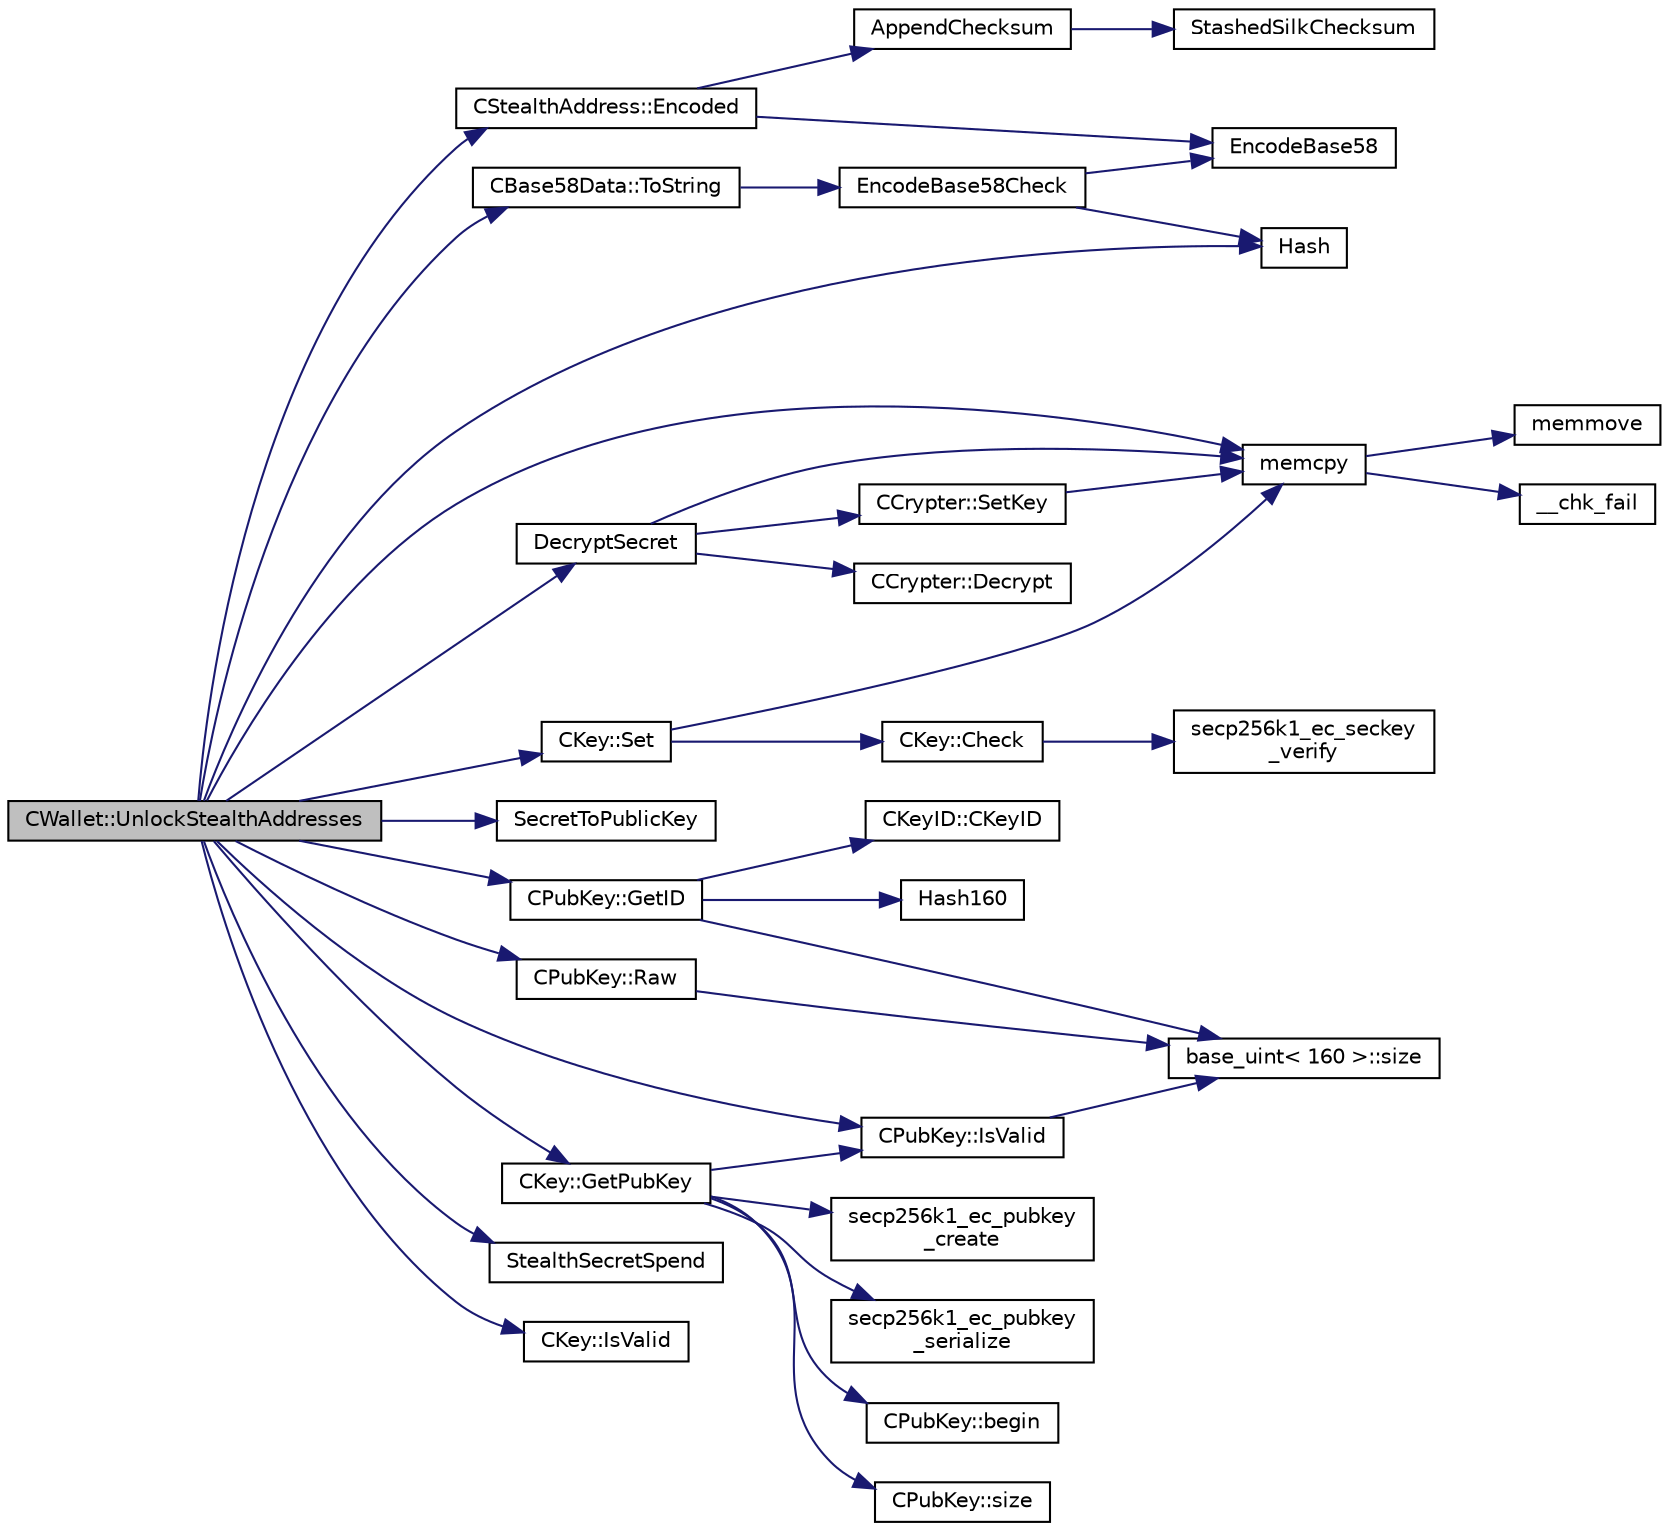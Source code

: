 digraph "CWallet::UnlockStealthAddresses"
{
  edge [fontname="Helvetica",fontsize="10",labelfontname="Helvetica",labelfontsize="10"];
  node [fontname="Helvetica",fontsize="10",shape=record];
  rankdir="LR";
  Node1523 [label="CWallet::UnlockStealthAddresses",height=0.2,width=0.4,color="black", fillcolor="grey75", style="filled", fontcolor="black"];
  Node1523 -> Node1524 [color="midnightblue",fontsize="10",style="solid",fontname="Helvetica"];
  Node1524 [label="CStealthAddress::Encoded",height=0.2,width=0.4,color="black", fillcolor="white", style="filled",URL="$d6/d37/class_c_stealth_address.html#a1318c3f56f64354f4c909380ba692c91"];
  Node1524 -> Node1525 [color="midnightblue",fontsize="10",style="solid",fontname="Helvetica"];
  Node1525 [label="AppendChecksum",height=0.2,width=0.4,color="black", fillcolor="white", style="filled",URL="$db/d2d/stealth_8cpp.html#aa4f182dc0efd181cef81ca75ae960533"];
  Node1525 -> Node1526 [color="midnightblue",fontsize="10",style="solid",fontname="Helvetica"];
  Node1526 [label="StashedSilkChecksum",height=0.2,width=0.4,color="black", fillcolor="white", style="filled",URL="$db/d2d/stealth_8cpp.html#abb79a3b98a10b85daf3f3ff35c1cbfa8"];
  Node1524 -> Node1527 [color="midnightblue",fontsize="10",style="solid",fontname="Helvetica"];
  Node1527 [label="EncodeBase58",height=0.2,width=0.4,color="black", fillcolor="white", style="filled",URL="$db/d9c/base58_8cpp.html#a8d6f0e9d5df175b4966dcede31dc90ad",tooltip="Encode a byte sequence as a base58-encoded string. "];
  Node1523 -> Node1528 [color="midnightblue",fontsize="10",style="solid",fontname="Helvetica"];
  Node1528 [label="Hash",height=0.2,width=0.4,color="black", fillcolor="white", style="filled",URL="$db/dfb/hash_8h.html#ab3f6c437460137530d86e09c2c102e99"];
  Node1523 -> Node1529 [color="midnightblue",fontsize="10",style="solid",fontname="Helvetica"];
  Node1529 [label="DecryptSecret",height=0.2,width=0.4,color="black", fillcolor="white", style="filled",URL="$d3/d05/crypter_8cpp.html#aded00aa7498a7485a00e77a20856b3e4"];
  Node1529 -> Node1530 [color="midnightblue",fontsize="10",style="solid",fontname="Helvetica"];
  Node1530 [label="memcpy",height=0.2,width=0.4,color="black", fillcolor="white", style="filled",URL="$d5/d9f/glibc__compat_8cpp.html#a0f46826ab0466591e136db24394923cf"];
  Node1530 -> Node1531 [color="midnightblue",fontsize="10",style="solid",fontname="Helvetica"];
  Node1531 [label="memmove",height=0.2,width=0.4,color="black", fillcolor="white", style="filled",URL="$d5/d9f/glibc__compat_8cpp.html#a9778d49e9029dd75bc53ecbbf9f5e9a1"];
  Node1530 -> Node1532 [color="midnightblue",fontsize="10",style="solid",fontname="Helvetica"];
  Node1532 [label="__chk_fail",height=0.2,width=0.4,color="black", fillcolor="white", style="filled",URL="$d5/d9f/glibc__compat_8cpp.html#a424ac71631da5ada2976630ff67051d1"];
  Node1529 -> Node1533 [color="midnightblue",fontsize="10",style="solid",fontname="Helvetica"];
  Node1533 [label="CCrypter::SetKey",height=0.2,width=0.4,color="black", fillcolor="white", style="filled",URL="$d7/d89/class_c_crypter.html#a0d948dd4796e2420e1dd9c1ddbf7974e"];
  Node1533 -> Node1530 [color="midnightblue",fontsize="10",style="solid",fontname="Helvetica"];
  Node1529 -> Node1534 [color="midnightblue",fontsize="10",style="solid",fontname="Helvetica"];
  Node1534 [label="CCrypter::Decrypt",height=0.2,width=0.4,color="black", fillcolor="white", style="filled",URL="$d7/d89/class_c_crypter.html#a4dbabed4975d4435d22c76deac43df7f"];
  Node1523 -> Node1530 [color="midnightblue",fontsize="10",style="solid",fontname="Helvetica"];
  Node1523 -> Node1535 [color="midnightblue",fontsize="10",style="solid",fontname="Helvetica"];
  Node1535 [label="SecretToPublicKey",height=0.2,width=0.4,color="black", fillcolor="white", style="filled",URL="$db/d2d/stealth_8cpp.html#a002000940ba18203d651e6d83164c0e7"];
  Node1523 -> Node1536 [color="midnightblue",fontsize="10",style="solid",fontname="Helvetica"];
  Node1536 [label="CPubKey::GetID",height=0.2,width=0.4,color="black", fillcolor="white", style="filled",URL="$da/d4e/class_c_pub_key.html#a2675f7e6f72eff68e7a5227289feb021"];
  Node1536 -> Node1537 [color="midnightblue",fontsize="10",style="solid",fontname="Helvetica"];
  Node1537 [label="CKeyID::CKeyID",height=0.2,width=0.4,color="black", fillcolor="white", style="filled",URL="$dd/d88/class_c_key_i_d.html#a01dbd3c37820a2ffe89d106c6a7cf53d"];
  Node1536 -> Node1538 [color="midnightblue",fontsize="10",style="solid",fontname="Helvetica"];
  Node1538 [label="Hash160",height=0.2,width=0.4,color="black", fillcolor="white", style="filled",URL="$db/dfb/hash_8h.html#a4490f70ddae16e9e48460a0416a48a6b"];
  Node1536 -> Node1539 [color="midnightblue",fontsize="10",style="solid",fontname="Helvetica"];
  Node1539 [label="base_uint\< 160 \>::size",height=0.2,width=0.4,color="black", fillcolor="white", style="filled",URL="$da/df7/classbase__uint.html#a1f49b034e686269601ea89b0319b8004"];
  Node1523 -> Node1540 [color="midnightblue",fontsize="10",style="solid",fontname="Helvetica"];
  Node1540 [label="CBase58Data::ToString",height=0.2,width=0.4,color="black", fillcolor="white", style="filled",URL="$d2/d08/class_c_base58_data.html#a7dc91af403ca02694b3247b15604e220"];
  Node1540 -> Node1541 [color="midnightblue",fontsize="10",style="solid",fontname="Helvetica"];
  Node1541 [label="EncodeBase58Check",height=0.2,width=0.4,color="black", fillcolor="white", style="filled",URL="$db/d9c/base58_8cpp.html#ace9a5807ee51604f33044339f073ec76",tooltip="Encode a byte vector into a base58-encoded string, including checksum. "];
  Node1541 -> Node1528 [color="midnightblue",fontsize="10",style="solid",fontname="Helvetica"];
  Node1541 -> Node1527 [color="midnightblue",fontsize="10",style="solid",fontname="Helvetica"];
  Node1523 -> Node1542 [color="midnightblue",fontsize="10",style="solid",fontname="Helvetica"];
  Node1542 [label="CPubKey::Raw",height=0.2,width=0.4,color="black", fillcolor="white", style="filled",URL="$da/d4e/class_c_pub_key.html#a0901f7361c4e539dd6d35c79d0db3f89"];
  Node1542 -> Node1539 [color="midnightblue",fontsize="10",style="solid",fontname="Helvetica"];
  Node1523 -> Node1543 [color="midnightblue",fontsize="10",style="solid",fontname="Helvetica"];
  Node1543 [label="StealthSecretSpend",height=0.2,width=0.4,color="black", fillcolor="white", style="filled",URL="$db/d2d/stealth_8cpp.html#affc748a85c8f88db9b08acf27f371053"];
  Node1523 -> Node1544 [color="midnightblue",fontsize="10",style="solid",fontname="Helvetica"];
  Node1544 [label="CKey::Set",height=0.2,width=0.4,color="black", fillcolor="white", style="filled",URL="$d2/d63/class_c_key.html#aaa13d5f08456bba094210c5eeabf64c8"];
  Node1544 -> Node1545 [color="midnightblue",fontsize="10",style="solid",fontname="Helvetica"];
  Node1545 [label="CKey::Check",height=0.2,width=0.4,color="black", fillcolor="white", style="filled",URL="$d2/d63/class_c_key.html#acec869bc75fa8f4d619ab025d367a97c"];
  Node1545 -> Node1546 [color="midnightblue",fontsize="10",style="solid",fontname="Helvetica"];
  Node1546 [label="secp256k1_ec_seckey\l_verify",height=0.2,width=0.4,color="black", fillcolor="white", style="filled",URL="$d7/dd3/secp256k1_8h.html#a366f922fc0c787351e82ff8e3a95f652",tooltip="Verify an ECDSA secret key. "];
  Node1544 -> Node1530 [color="midnightblue",fontsize="10",style="solid",fontname="Helvetica"];
  Node1523 -> Node1547 [color="midnightblue",fontsize="10",style="solid",fontname="Helvetica"];
  Node1547 [label="CKey::GetPubKey",height=0.2,width=0.4,color="black", fillcolor="white", style="filled",URL="$d2/d63/class_c_key.html#aa1085c59603a62db6ec776300f250337"];
  Node1547 -> Node1548 [color="midnightblue",fontsize="10",style="solid",fontname="Helvetica"];
  Node1548 [label="secp256k1_ec_pubkey\l_create",height=0.2,width=0.4,color="black", fillcolor="white", style="filled",URL="$d7/dd3/secp256k1_8h.html#a7438071aa8a6dc4697abe4f4659f2161",tooltip="Compute the public key for a secret key. "];
  Node1547 -> Node1549 [color="midnightblue",fontsize="10",style="solid",fontname="Helvetica"];
  Node1549 [label="secp256k1_ec_pubkey\l_serialize",height=0.2,width=0.4,color="black", fillcolor="white", style="filled",URL="$d7/dd3/secp256k1_8h.html#a34977bf00322e510e881160c421836d7",tooltip="Serialize a pubkey object into a serialized byte sequence. "];
  Node1547 -> Node1550 [color="midnightblue",fontsize="10",style="solid",fontname="Helvetica"];
  Node1550 [label="CPubKey::begin",height=0.2,width=0.4,color="black", fillcolor="white", style="filled",URL="$da/d4e/class_c_pub_key.html#a859ab9909d68092d6d4fc739237ab358"];
  Node1547 -> Node1551 [color="midnightblue",fontsize="10",style="solid",fontname="Helvetica"];
  Node1551 [label="CPubKey::size",height=0.2,width=0.4,color="black", fillcolor="white", style="filled",URL="$da/d4e/class_c_pub_key.html#a6bb28fcf0a5f799c69f5b7269363b309"];
  Node1547 -> Node1552 [color="midnightblue",fontsize="10",style="solid",fontname="Helvetica"];
  Node1552 [label="CPubKey::IsValid",height=0.2,width=0.4,color="black", fillcolor="white", style="filled",URL="$da/d4e/class_c_pub_key.html#a4fa94293cf8577fd039b9a133f6c7f30"];
  Node1552 -> Node1539 [color="midnightblue",fontsize="10",style="solid",fontname="Helvetica"];
  Node1523 -> Node1552 [color="midnightblue",fontsize="10",style="solid",fontname="Helvetica"];
  Node1523 -> Node1553 [color="midnightblue",fontsize="10",style="solid",fontname="Helvetica"];
  Node1553 [label="CKey::IsValid",height=0.2,width=0.4,color="black", fillcolor="white", style="filled",URL="$d2/d63/class_c_key.html#a56e06c48d504a1a65e244e5fc35cdecc"];
}
